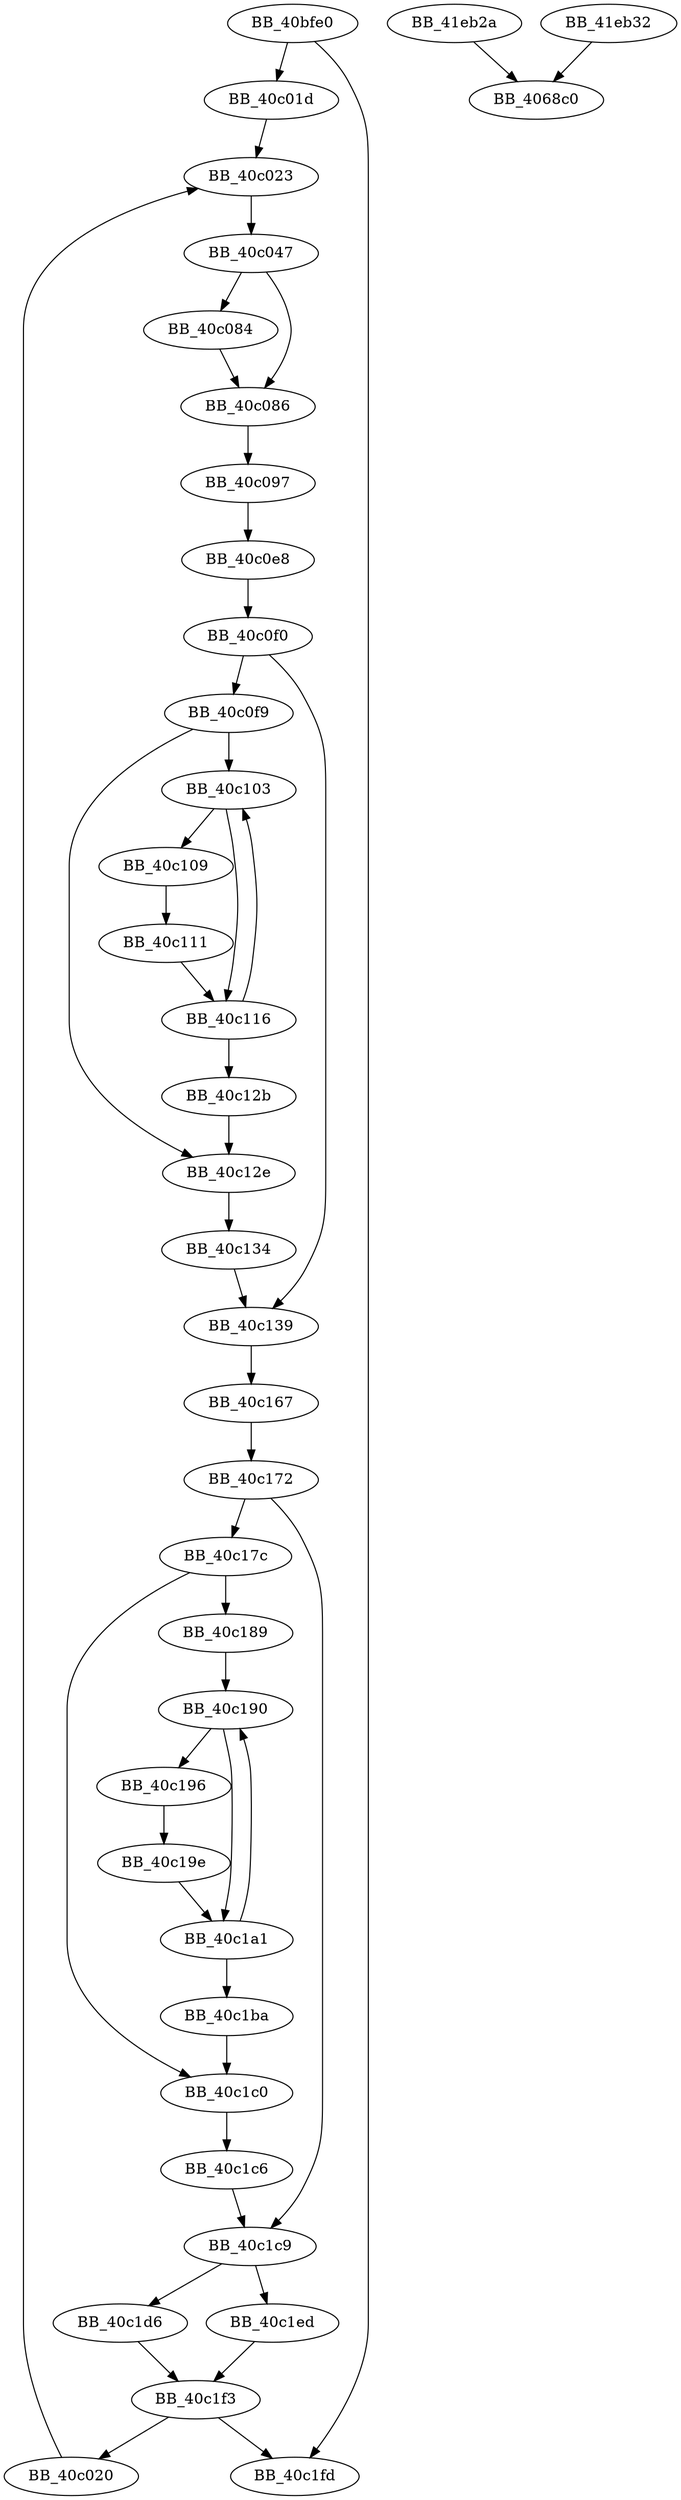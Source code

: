 DiGraph sub_40BFE0{
BB_40bfe0->BB_40c01d
BB_40bfe0->BB_40c1fd
BB_40c01d->BB_40c023
BB_40c020->BB_40c023
BB_40c023->BB_40c047
BB_40c047->BB_40c084
BB_40c047->BB_40c086
BB_40c084->BB_40c086
BB_40c086->BB_40c097
BB_40c097->BB_40c0e8
BB_40c0e8->BB_40c0f0
BB_40c0f0->BB_40c0f9
BB_40c0f0->BB_40c139
BB_40c0f9->BB_40c103
BB_40c0f9->BB_40c12e
BB_40c103->BB_40c109
BB_40c103->BB_40c116
BB_40c109->BB_40c111
BB_40c111->BB_40c116
BB_40c116->BB_40c103
BB_40c116->BB_40c12b
BB_40c12b->BB_40c12e
BB_40c12e->BB_40c134
BB_40c134->BB_40c139
BB_40c139->BB_40c167
BB_40c167->BB_40c172
BB_40c172->BB_40c17c
BB_40c172->BB_40c1c9
BB_40c17c->BB_40c189
BB_40c17c->BB_40c1c0
BB_40c189->BB_40c190
BB_40c190->BB_40c196
BB_40c190->BB_40c1a1
BB_40c196->BB_40c19e
BB_40c19e->BB_40c1a1
BB_40c1a1->BB_40c190
BB_40c1a1->BB_40c1ba
BB_40c1ba->BB_40c1c0
BB_40c1c0->BB_40c1c6
BB_40c1c6->BB_40c1c9
BB_40c1c9->BB_40c1d6
BB_40c1c9->BB_40c1ed
BB_40c1d6->BB_40c1f3
BB_40c1ed->BB_40c1f3
BB_40c1f3->BB_40c020
BB_40c1f3->BB_40c1fd
BB_41eb2a->BB_4068c0
BB_41eb32->BB_4068c0
}

